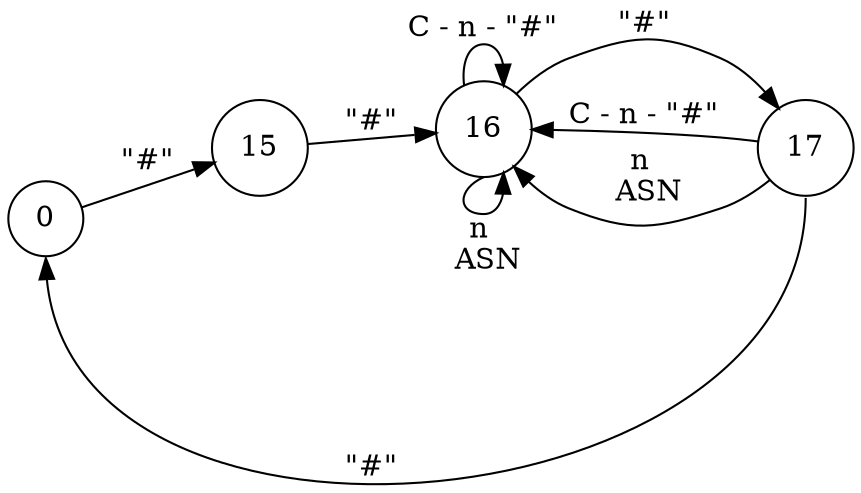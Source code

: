 digraph DFA {
    rankdir = LR;
    node [shape = circle;];
    
    0 -> 15 [label = "\"#\"";];
    15 -> 16 [label = "\"#\"";];
    16 -> 16 [label = "C - n - \"#\"";];
    16 -> 16 [label = "n \n ASN"; tailport = s;];
    16 -> 17 [label = "\"#\"";];
    17 -> 16 [label = "C - n - \"#\"";];
    17 -> 16 [label = "n \n ASN";];
    17 -> 0 [label = "\"#\""; headport = s; tailport = s;];
}
